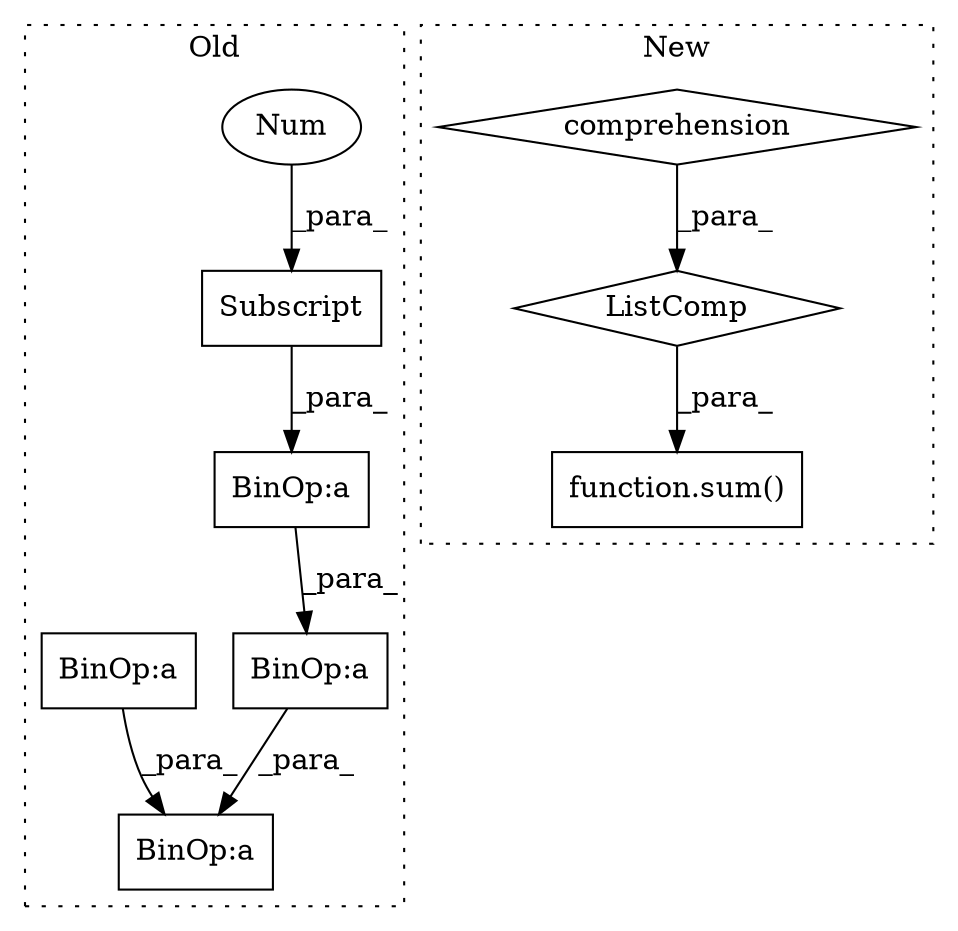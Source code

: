digraph G {
subgraph cluster0 {
1 [label="Subscript" a="63" s="460,0" l="4,0" shape="box"];
5 [label="Num" a="76" s="462" l="1" shape="ellipse"];
6 [label="BinOp:a" a="82" s="459" l="1" shape="box"];
7 [label="BinOp:a" a="82" s="453" l="1" shape="box"];
8 [label="BinOp:a" a="82" s="447" l="1" shape="box"];
9 [label="BinOp:a" a="82" s="465" l="1" shape="box"];
label = "Old";
style="dotted";
}
subgraph cluster1 {
2 [label="function.sum()" a="75" s="569,661" l="4,1" shape="box"];
3 [label="comprehension" a="45" s="630" l="3" shape="diamond"];
4 [label="ListComp" a="106" s="573" l="85" shape="diamond"];
label = "New";
style="dotted";
}
1 -> 6 [label="_para_"];
3 -> 4 [label="_para_"];
4 -> 2 [label="_para_"];
5 -> 1 [label="_para_"];
6 -> 9 [label="_para_"];
8 -> 7 [label="_para_"];
9 -> 7 [label="_para_"];
}